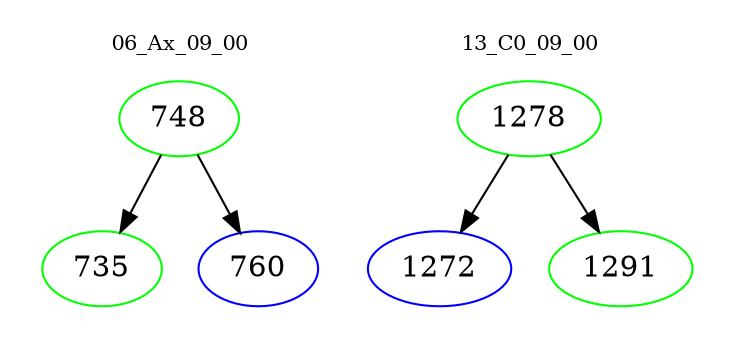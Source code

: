 digraph{
subgraph cluster_0 {
color = white
label = "06_Ax_09_00";
fontsize=10;
T0_748 [label="748", color="green"]
T0_748 -> T0_735 [color="black"]
T0_735 [label="735", color="green"]
T0_748 -> T0_760 [color="black"]
T0_760 [label="760", color="blue"]
}
subgraph cluster_1 {
color = white
label = "13_C0_09_00";
fontsize=10;
T1_1278 [label="1278", color="green"]
T1_1278 -> T1_1272 [color="black"]
T1_1272 [label="1272", color="blue"]
T1_1278 -> T1_1291 [color="black"]
T1_1291 [label="1291", color="green"]
}
}
